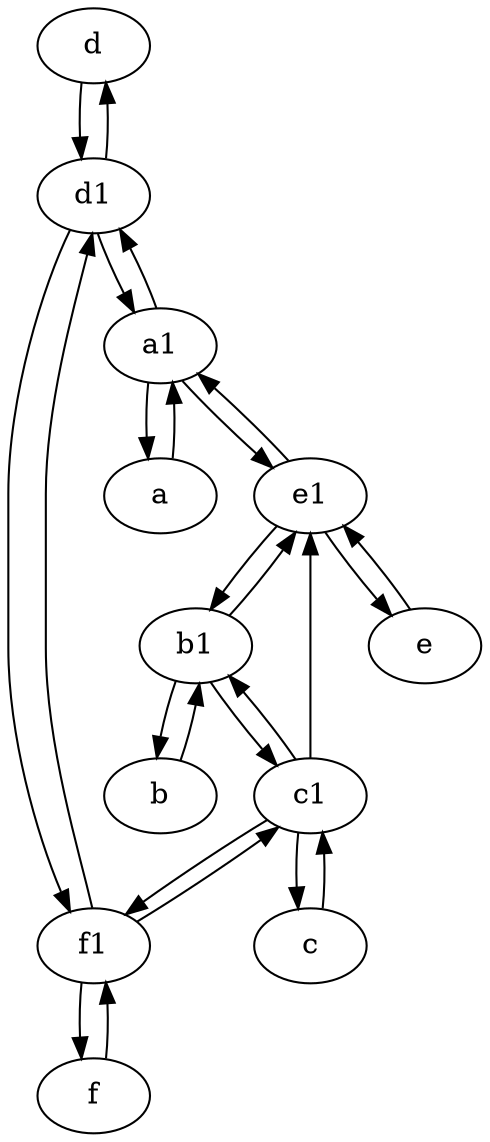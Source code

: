 digraph  {
	d [pos="20,30!"];
	c [pos="20,10!"];
	b1 [pos="45,20!"];
	f [pos="15,45!"];
	a [pos="40,10!"];
	b [pos="50,20!"];
	f1;
	a1 [pos="40,15!"];
	c1 [pos="30,15!"];
	e1 [pos="25,45!"];
	d1 [pos="25,30!"];
	e [pos="30,50!"];
	d1 -> a1;
	c1 -> c;
	c -> c1;
	d -> d1;
	a1 -> d1;
	f1 -> f;
	f -> f1;
	c1 -> e1;
	a1 -> a;
	f1 -> c1;
	b -> b1;
	e1 -> e;
	a -> a1;
	e -> e1;
	b1 -> b;
	c1 -> f1;
	d1 -> f1;
	d1 -> d;
	e1 -> a1;
	a1 -> e1;
	c1 -> b1;
	e1 -> b1;
	b1 -> e1;
	b1 -> c1;
	f1 -> d1;

	}